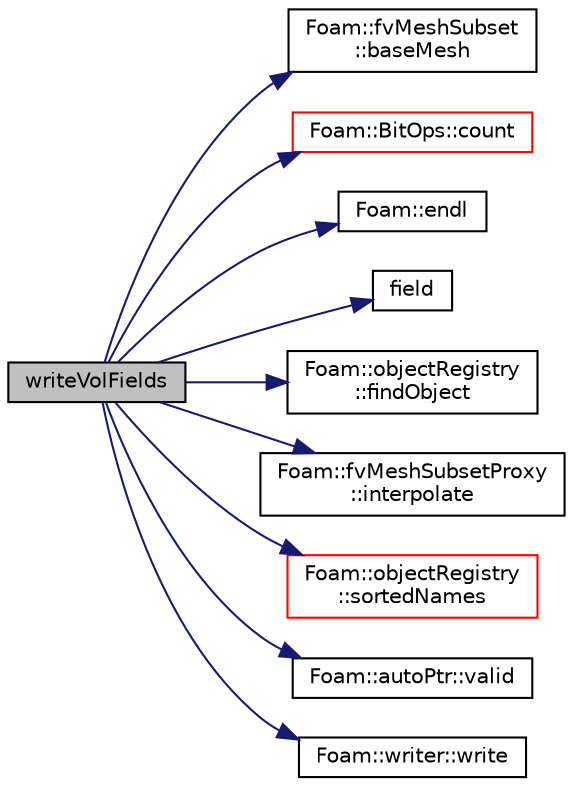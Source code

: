 digraph "writeVolFields"
{
  bgcolor="transparent";
  edge [fontname="Helvetica",fontsize="10",labelfontname="Helvetica",labelfontsize="10"];
  node [fontname="Helvetica",fontsize="10",shape=record];
  rankdir="LR";
  Node1 [label="writeVolFields",height=0.2,width=0.4,color="black", fillcolor="grey75", style="filled" fontcolor="black"];
  Node1 -> Node2 [color="midnightblue",fontsize="10",style="solid",fontname="Helvetica"];
  Node2 [label="Foam::fvMeshSubset\l::baseMesh",height=0.2,width=0.4,color="black",URL="$classFoam_1_1fvMeshSubset.html#a5712012cb7e5469243be167e1016fbd0",tooltip="Original mesh. "];
  Node1 -> Node3 [color="midnightblue",fontsize="10",style="solid",fontname="Helvetica"];
  Node3 [label="Foam::BitOps::count",height=0.2,width=0.4,color="red",URL="$namespaceFoam_1_1BitOps.html#ab3084f7a6abc6e68ab76aa3465ed0fb0",tooltip="Count number of &#39;true&#39; entries. "];
  Node1 -> Node4 [color="midnightblue",fontsize="10",style="solid",fontname="Helvetica"];
  Node4 [label="Foam::endl",height=0.2,width=0.4,color="black",URL="$namespaceFoam.html#a2db8fe02a0d3909e9351bb4275b23ce4",tooltip="Add newline and flush stream. "];
  Node1 -> Node5 [color="midnightblue",fontsize="10",style="solid",fontname="Helvetica"];
  Node5 [label="field",height=0.2,width=0.4,color="black",URL="$combustion_2reactingFoam_2setRDeltaT_8H.html#a9698eee39c0e58c7c0df6fe1a4cc3168"];
  Node1 -> Node6 [color="midnightblue",fontsize="10",style="solid",fontname="Helvetica"];
  Node6 [label="Foam::objectRegistry\l::findObject",height=0.2,width=0.4,color="black",URL="$classFoam_1_1objectRegistry.html#a0f87f2f85d5e4e14e14c9c9f95a15296",tooltip="Return const pointer to the object of the given Type. "];
  Node1 -> Node7 [color="midnightblue",fontsize="10",style="solid",fontname="Helvetica"];
  Node7 [label="Foam::fvMeshSubsetProxy\l::interpolate",height=0.2,width=0.4,color="black",URL="$classFoam_1_1fvMeshSubsetProxy.html#acdddbc90cba2cd4677d16b392d4a0cac",tooltip="Wrapper for field or the subsetted field. "];
  Node1 -> Node8 [color="midnightblue",fontsize="10",style="solid",fontname="Helvetica"];
  Node8 [label="Foam::objectRegistry\l::sortedNames",height=0.2,width=0.4,color="red",URL="$classFoam_1_1objectRegistry.html#a1ec03641fa2e14424c78fad063e84d6d",tooltip="The sorted names of all objects. "];
  Node1 -> Node9 [color="midnightblue",fontsize="10",style="solid",fontname="Helvetica"];
  Node9 [label="Foam::autoPtr::valid",height=0.2,width=0.4,color="black",URL="$classFoam_1_1autoPtr.html#a99f77f09f364b20c3a30ab6bffa4c24b",tooltip="True if the managed pointer is non-null. "];
  Node1 -> Node10 [color="midnightblue",fontsize="10",style="solid",fontname="Helvetica"];
  Node10 [label="Foam::writer::write",height=0.2,width=0.4,color="black",URL="$classFoam_1_1writer.html#aaca136aec2fd0928a759748a6dd9e078",tooltip="General entry point for writing. "];
}
